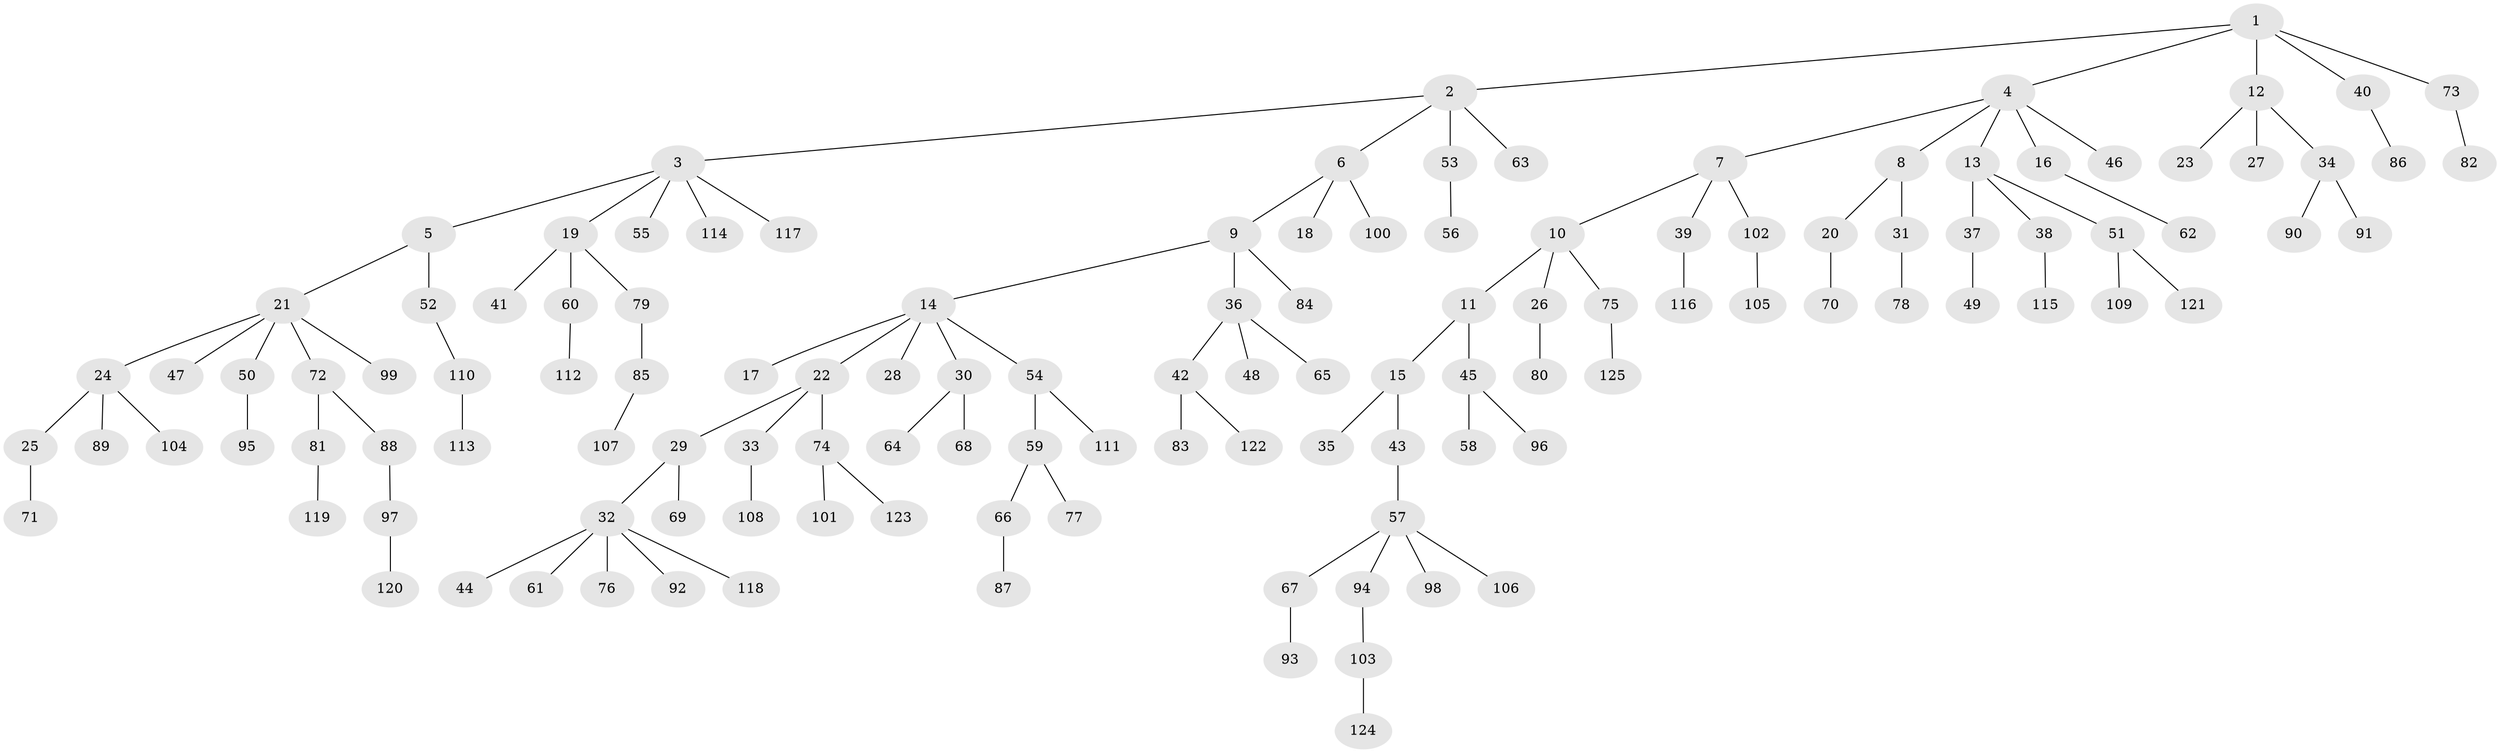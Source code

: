 // Generated by graph-tools (version 1.1) at 2025/50/03/09/25 03:50:24]
// undirected, 125 vertices, 124 edges
graph export_dot {
graph [start="1"]
  node [color=gray90,style=filled];
  1;
  2;
  3;
  4;
  5;
  6;
  7;
  8;
  9;
  10;
  11;
  12;
  13;
  14;
  15;
  16;
  17;
  18;
  19;
  20;
  21;
  22;
  23;
  24;
  25;
  26;
  27;
  28;
  29;
  30;
  31;
  32;
  33;
  34;
  35;
  36;
  37;
  38;
  39;
  40;
  41;
  42;
  43;
  44;
  45;
  46;
  47;
  48;
  49;
  50;
  51;
  52;
  53;
  54;
  55;
  56;
  57;
  58;
  59;
  60;
  61;
  62;
  63;
  64;
  65;
  66;
  67;
  68;
  69;
  70;
  71;
  72;
  73;
  74;
  75;
  76;
  77;
  78;
  79;
  80;
  81;
  82;
  83;
  84;
  85;
  86;
  87;
  88;
  89;
  90;
  91;
  92;
  93;
  94;
  95;
  96;
  97;
  98;
  99;
  100;
  101;
  102;
  103;
  104;
  105;
  106;
  107;
  108;
  109;
  110;
  111;
  112;
  113;
  114;
  115;
  116;
  117;
  118;
  119;
  120;
  121;
  122;
  123;
  124;
  125;
  1 -- 2;
  1 -- 4;
  1 -- 12;
  1 -- 40;
  1 -- 73;
  2 -- 3;
  2 -- 6;
  2 -- 53;
  2 -- 63;
  3 -- 5;
  3 -- 19;
  3 -- 55;
  3 -- 114;
  3 -- 117;
  4 -- 7;
  4 -- 8;
  4 -- 13;
  4 -- 16;
  4 -- 46;
  5 -- 21;
  5 -- 52;
  6 -- 9;
  6 -- 18;
  6 -- 100;
  7 -- 10;
  7 -- 39;
  7 -- 102;
  8 -- 20;
  8 -- 31;
  9 -- 14;
  9 -- 36;
  9 -- 84;
  10 -- 11;
  10 -- 26;
  10 -- 75;
  11 -- 15;
  11 -- 45;
  12 -- 23;
  12 -- 27;
  12 -- 34;
  13 -- 37;
  13 -- 38;
  13 -- 51;
  14 -- 17;
  14 -- 22;
  14 -- 28;
  14 -- 30;
  14 -- 54;
  15 -- 35;
  15 -- 43;
  16 -- 62;
  19 -- 41;
  19 -- 60;
  19 -- 79;
  20 -- 70;
  21 -- 24;
  21 -- 47;
  21 -- 50;
  21 -- 72;
  21 -- 99;
  22 -- 29;
  22 -- 33;
  22 -- 74;
  24 -- 25;
  24 -- 89;
  24 -- 104;
  25 -- 71;
  26 -- 80;
  29 -- 32;
  29 -- 69;
  30 -- 64;
  30 -- 68;
  31 -- 78;
  32 -- 44;
  32 -- 61;
  32 -- 76;
  32 -- 92;
  32 -- 118;
  33 -- 108;
  34 -- 90;
  34 -- 91;
  36 -- 42;
  36 -- 48;
  36 -- 65;
  37 -- 49;
  38 -- 115;
  39 -- 116;
  40 -- 86;
  42 -- 83;
  42 -- 122;
  43 -- 57;
  45 -- 58;
  45 -- 96;
  50 -- 95;
  51 -- 109;
  51 -- 121;
  52 -- 110;
  53 -- 56;
  54 -- 59;
  54 -- 111;
  57 -- 67;
  57 -- 94;
  57 -- 98;
  57 -- 106;
  59 -- 66;
  59 -- 77;
  60 -- 112;
  66 -- 87;
  67 -- 93;
  72 -- 81;
  72 -- 88;
  73 -- 82;
  74 -- 101;
  74 -- 123;
  75 -- 125;
  79 -- 85;
  81 -- 119;
  85 -- 107;
  88 -- 97;
  94 -- 103;
  97 -- 120;
  102 -- 105;
  103 -- 124;
  110 -- 113;
}
